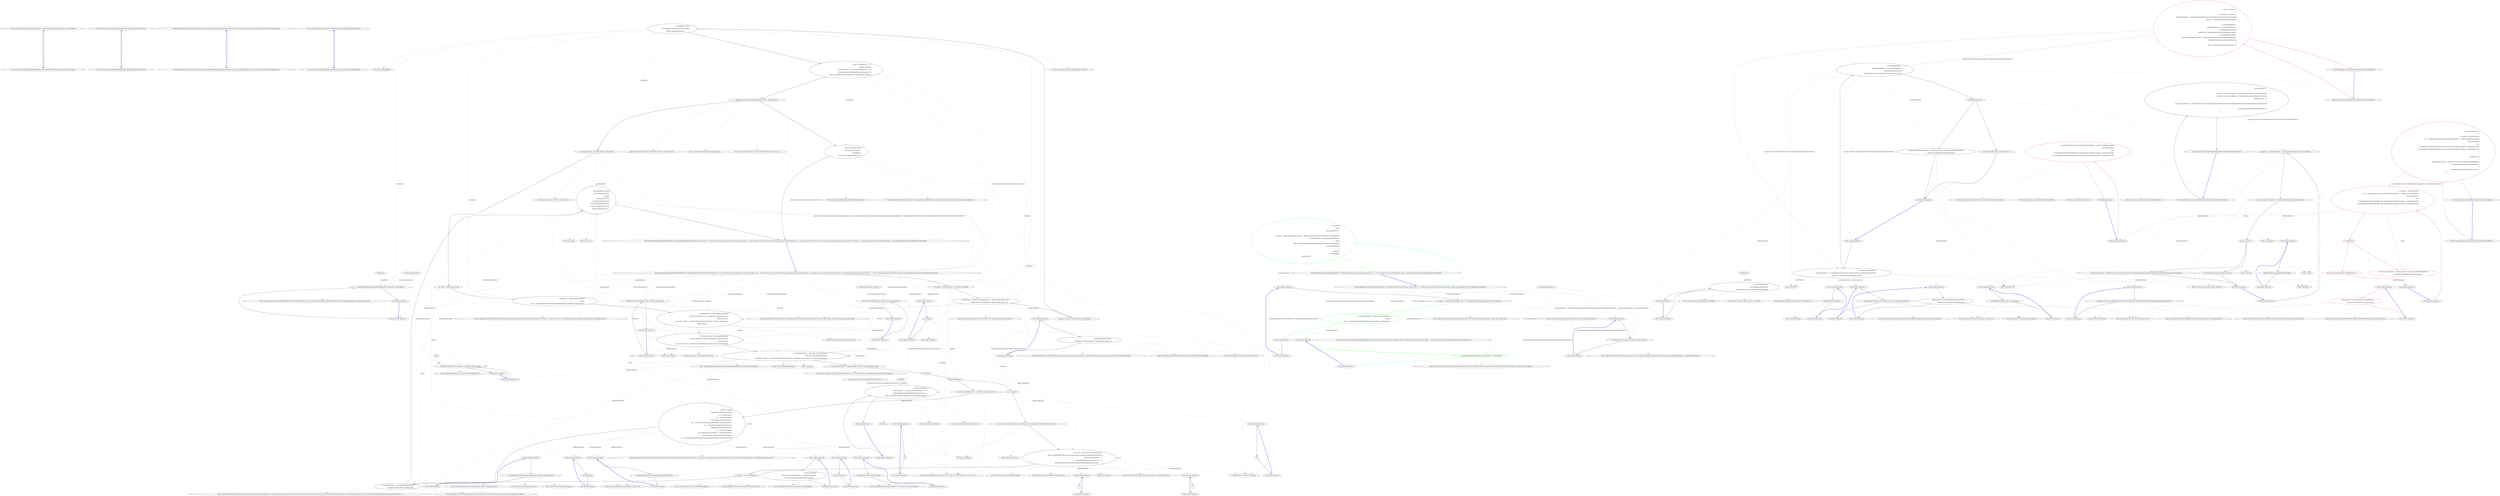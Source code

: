 digraph  {
m0_4 [cluster="CommandLine.CommandLineParserException.CommandLineParserException(string, System.Exception)", file="InstanceBuilderTests.cs", label="Entry CommandLine.CommandLineParserException.CommandLineParserException(string, System.Exception)", span="57-57"];
m0_5 [cluster="CommandLine.CommandLineParserException.CommandLineParserException(string, System.Exception)", file="InstanceBuilderTests.cs", label="Exit CommandLine.CommandLineParserException.CommandLineParserException(string, System.Exception)", span="57-57"];
m0_0 [cluster="CommandLine.CommandLineParserException.CommandLineParserException()", file="InstanceBuilderTests.cs", label="Entry CommandLine.CommandLineParserException.CommandLineParserException()", span="48-48"];
m0_1 [cluster="CommandLine.CommandLineParserException.CommandLineParserException()", file="InstanceBuilderTests.cs", label="Exit CommandLine.CommandLineParserException.CommandLineParserException()", span="48-48"];
m0_6 [cluster="CommandLine.CommandLineParserException.CommandLineParserException(System.Runtime.Serialization.SerializationInfo, System.Runtime.Serialization.StreamingContext)", file="InstanceBuilderTests.cs", label="Entry CommandLine.CommandLineParserException.CommandLineParserException(System.Runtime.Serialization.SerializationInfo, System.Runtime.Serialization.StreamingContext)", span="62-62"];
m0_7 [cluster="CommandLine.CommandLineParserException.CommandLineParserException(System.Runtime.Serialization.SerializationInfo, System.Runtime.Serialization.StreamingContext)", file="InstanceBuilderTests.cs", label="Exit CommandLine.CommandLineParserException.CommandLineParserException(System.Runtime.Serialization.SerializationInfo, System.Runtime.Serialization.StreamingContext)", span="62-62"];
m0_2 [cluster="CommandLine.CommandLineParserException.CommandLineParserException(string)", file="InstanceBuilderTests.cs", label="Entry CommandLine.CommandLineParserException.CommandLineParserException(string)", span="52-52"];
m0_3 [cluster="CommandLine.CommandLineParserException.CommandLineParserException(string)", file="InstanceBuilderTests.cs", label="Exit CommandLine.CommandLineParserException.CommandLineParserException(string)", span="52-52"];
m1_46 [cluster="Unk.ThrowingValidate", file="ParserResultExtensions.cs", label="Entry Unk.ThrowingValidate", span=""];
m1_65 [cluster="T.SetProperties<T>(System.Collections.Generic.IEnumerable<CommandLine.Core.SpecificationProperty>, System.Func<CommandLine.Core.SpecificationProperty, bool>, System.Func<CommandLine.Core.SpecificationProperty, object>)", file="ParserResultExtensions.cs", label="Entry T.SetProperties<T>(System.Collections.Generic.IEnumerable<CommandLine.Core.SpecificationProperty>, System.Func<CommandLine.Core.SpecificationProperty, bool>, System.Func<CommandLine.Core.SpecificationProperty, object>)", span="58-58"];
m1_10 [cluster="CommandLine.Core.Tokenizer.ExplodeOptionList(CommandLine.Core.StatePair<System.Collections.Generic.IEnumerable<CommandLine.Core.Token>>, System.Func<string, CommandLine.Infrastructure.Maybe<char>>)", file="ParserResultExtensions.cs", label="Entry CommandLine.Core.Tokenizer.ExplodeOptionList(CommandLine.Core.StatePair<System.Collections.Generic.IEnumerable<CommandLine.Core.Token>>, System.Func<string, CommandLine.Infrastructure.Maybe<char>>)", span="44-44"];
m1_108 [cluster="string.MatchName(string, string, System.StringComparer)", file="ParserResultExtensions.cs", label="Entry string.MatchName(string, string, System.StringComparer)", span="8-8"];
m1_55 [cluster="CommandLine.Core.TokenPartitioner.Partition(System.Collections.Generic.IEnumerable<CommandLine.Core.Token>, System.Func<string, CommandLine.Infrastructure.Maybe<CommandLine.Core.TypeDescriptor>>)", file="ParserResultExtensions.cs", label="Entry CommandLine.Core.TokenPartitioner.Partition(System.Collections.Generic.IEnumerable<CommandLine.Core.Token>, System.Func<string, CommandLine.Infrastructure.Maybe<CommandLine.Core.TypeDescriptor>>)", span="12-12"];
m1_44 [cluster="CommandLine.Infrastructure.Maybe<T1>.Return<T1, T2>(System.Func<T1, T2>, T2)", file="ParserResultExtensions.cs", label="Entry CommandLine.Infrastructure.Maybe<T1>.Return<T1, T2>(System.Func<T1, T2>, T2)", span="100-100"];
m1_101 [cluster="CommandLine.Core.TypeConverter.ChangeType(System.Collections.Generic.IEnumerable<string>, System.Type, bool, System.Globalization.CultureInfo)", file="ParserResultExtensions.cs", label="Entry CommandLine.Core.TypeConverter.ChangeType(System.Collections.Generic.IEnumerable<string>, System.Type, bool, System.Globalization.CultureInfo)", span="12-12"];
m1_71 [cluster="System.Collections.Generic.IEnumerable<TSource>.ToArray<TSource>()", file="ParserResultExtensions.cs", label="Entry System.Collections.Generic.IEnumerable<TSource>.ToArray<TSource>()", span="0-0"];
m1_115 [cluster="CommandLine.Infrastructure.Maybe<T>.IsJust<T>()", file="ParserResultExtensions.cs", label="Entry CommandLine.Infrastructure.Maybe<T>.IsJust<T>()", span="149-149"];
m1_130 [cluster="CommandLine.Infrastructure.Maybe<T>.MatchNothing()", file="ParserResultExtensions.cs", label="Entry CommandLine.Infrastructure.Maybe<T>.MatchNothing()", span="26-26"];
m1_90 [cluster="Unk.>", file="ParserResultExtensions.cs", label="Entry Unk.>", span=""];
m1_18 [cluster="CommandLine.Core.NameLookup.HavingSeparator(string, System.Collections.Generic.IEnumerable<CommandLine.Core.OptionSpecification>, System.StringComparer)", file="ParserResultExtensions.cs", label="Entry CommandLine.Core.NameLookup.HavingSeparator(string, System.Collections.Generic.IEnumerable<CommandLine.Core.OptionSpecification>, System.StringComparer)", span="16-16"];
m1_58 [cluster="CommandLine.Core.Specification.IsValue()", file="ParserResultExtensions.cs", label="Entry CommandLine.Core.Specification.IsValue()", span="15-15"];
m1_70 [cluster="System.Type.CreateDefaultForImmutable()", file="ParserResultExtensions.cs", label="Entry System.Type.CreateDefaultForImmutable()", span="122-122"];
m1_74 [cluster="System.Collections.Generic.IEnumerable<CommandLine.Core.SpecificationProperty>.Validate(System.Collections.Generic.IEnumerable<System.Func<System.Collections.Generic.IEnumerable<CommandLine.Core.SpecificationProperty>, System.Collections.Generic.IEnumerable<CommandLine.Error>>>)", file="ParserResultExtensions.cs", label="Entry System.Collections.Generic.IEnumerable<CommandLine.Core.SpecificationProperty>.Validate(System.Collections.Generic.IEnumerable<System.Func<System.Collections.Generic.IEnumerable<CommandLine.Core.SpecificationProperty>, System.Collections.Generic.IEnumerable<CommandLine.Error>>>)", span="40-40"];
m1_68 [cluster="System.Reflection.MethodBase.GetParameters()", file="ParserResultExtensions.cs", label="Entry System.Reflection.MethodBase.GetParameters()", span="0-0"];
m1_76 [cluster="Unk.Create", file="ParserResultExtensions.cs", label="Entry Unk.Create", span=""];
m1_123 [cluster="CommandLine.Infrastructure.Maybe<T>.IsNothing<T>()", file="ParserResultExtensions.cs", label="Entry CommandLine.Infrastructure.Maybe<T>.IsNothing<T>()", span="144-144"];
m1_119 [cluster="CommandLine.Infrastructure.Maybe<T>.FromJust<T>(System.Exception)", file="ParserResultExtensions.cs", label="Entry CommandLine.Infrastructure.Maybe<T>.FromJust<T>(System.Exception)", span="134-134"];
m1_86 [cluster="CommandLine.Core.SpecificationProperty.Create(CommandLine.Core.Specification, System.Reflection.PropertyInfo, CommandLine.Infrastructure.Maybe<object>)", file="ParserResultExtensions.cs", label="Entry CommandLine.Core.SpecificationProperty.Create(CommandLine.Core.Specification, System.Reflection.PropertyInfo, CommandLine.Infrastructure.Maybe<object>)", span="21-21"];
m1_14 [cluster="CommandLine.Core.NameLookup.Contains(string, System.Collections.Generic.IEnumerable<CommandLine.Core.OptionSpecification>, System.StringComparer)", file="ParserResultExtensions.cs", label="Entry CommandLine.Core.NameLookup.Contains(string, System.Collections.Generic.IEnumerable<CommandLine.Core.OptionSpecification>, System.StringComparer)", span="11-11"];
m1_67 [cluster="Unk.GetConstructor", file="ParserResultExtensions.cs", label="Entry Unk.GetConstructor", span=""];
m1_50 [cluster="System.StringComparer.Equals(string, string)", file="ParserResultExtensions.cs", label="Entry System.StringComparer.Equals(string, string)", span="0-0"];
m1_60 [cluster="Unk.Single", file="ParserResultExtensions.cs", label="Entry Unk.Single", span=""];
m1_53 [cluster="CommandLine.ParserResult.Create<T>(CommandLine.ParserResultType, T, System.Collections.Generic.IEnumerable<CommandLine.Error>)", file="ParserResultExtensions.cs", label="Entry CommandLine.ParserResult.Create<T>(CommandLine.ParserResultType, T, System.Collections.Generic.IEnumerable<CommandLine.Error>)", span="100-100"];
m1_48 [cluster="System.Collections.Generic.IEnumerable<TSource>.Any<TSource>()", file="ParserResultExtensions.cs", label="Entry System.Collections.Generic.IEnumerable<TSource>.Any<TSource>()", span="0-0"];
m1_51 [cluster="System.Func<TResult>.Invoke()", file="ParserResultExtensions.cs", label="Entry System.Func<TResult>.Invoke()", span="0-0"];
m1_45 [cluster="System.Type.GetSpecifications<T>(System.Func<System.Reflection.PropertyInfo, T>)", file="ParserResultExtensions.cs", label="Entry System.Type.GetSpecifications<T>(System.Func<System.Reflection.PropertyInfo, T>)", span="14-14"];
m1_140 [cluster="lambda expression", file="ParserResultExtensions.cs", label="Entry lambda expression", span="115-115"];
m1_4 [cluster="lambda expression", file="ParserResultExtensions.cs", label="Entry lambda expression", span="21-28"];
m1_6 [cluster="lambda expression", color=green, community=0, file="ParserResultExtensions.cs", label="24: var explodedTokens = Tokenizer.ExplodeOptionList(\r\n                            tokens,\r\n                            name => NameLookup.HavingSeparator(name, optionSpecs, nameComparer))", span="24-26"];
m1_5 [cluster="lambda expression", file="ParserResultExtensions.cs", label="var tokens = Tokenizer.Tokenize(args, name => NameLookup.Contains(name, optionSpecs, nameComparer))", span="23-23"];
m1_7 [cluster="lambda expression", file="ParserResultExtensions.cs", label="return explodedTokens;", span="27-27"];
m1_15 [cluster="lambda expression", file="ParserResultExtensions.cs", label="Entry lambda expression", span="26-26"];
m1_16 [cluster="lambda expression", color=green, community=0, file="ParserResultExtensions.cs", label="11: NameLookup.HavingSeparator(name, optionSpecs, nameComparer)", span="26-26"];
m1_17 [cluster="lambda expression", file="ParserResultExtensions.cs", label="Exit lambda expression", span="26-26"];
m1_12 [cluster="lambda expression", file="ParserResultExtensions.cs", label="NameLookup.Contains(name, optionSpecs, nameComparer)", span="23-23"];
m1_88 [cluster="lambda expression", file="ParserResultExtensions.cs", label="typeof(T).IsMutable()\r\n                    ? factory.Return(f => f(), Activator.CreateInstance<T>())\r\n                    : ReflectionHelper.CreateDefaultImmutableInstance<T>(\r\n                        (from p in specProps select p.Specification.ConversionType).ToArray())", span="53-56"];
m1_95 [cluster="lambda expression", file="ParserResultExtensions.cs", label="TypeLookup.FindTypeDescriptorAndSibling(name, optionSpecs, nameComparer)", span="72-72"];
m1_99 [cluster="lambda expression", file="ParserResultExtensions.cs", label="TypeConverter.ChangeType(vals, type, isScalar, parsingCulture)", span="77-77"];
m1_103 [cluster="lambda expression", file="ParserResultExtensions.cs", label="TypeConverter.ChangeType(vals, type, isScalar, parsingCulture)", span="83-83"];
m1_106 [cluster="lambda expression", file="ParserResultExtensions.cs", label="token.Text.MatchName(o.ShortName, o.LongName, nameComparer)", span="87-87"];
m1_8 [cluster="lambda expression", file="ParserResultExtensions.cs", label="Exit lambda expression", span="21-28"];
m1_11 [cluster="lambda expression", file="ParserResultExtensions.cs", label="Entry lambda expression", span="23-23"];
m1_13 [cluster="lambda expression", file="ParserResultExtensions.cs", label="Exit lambda expression", span="23-23"];
m1_77 [cluster="lambda expression", file="ParserResultExtensions.cs", label="Entry lambda expression", span="41-41"];
m1_87 [cluster="lambda expression", file="ParserResultExtensions.cs", label="Entry lambda expression", span="52-56"];
m1_89 [cluster="lambda expression", file="ParserResultExtensions.cs", label="Exit lambda expression", span="52-56"];
m1_91 [cluster="lambda expression", file="ParserResultExtensions.cs", label="Entry lambda expression", span="54-54"];
m1_94 [cluster="lambda expression", file="ParserResultExtensions.cs", label="Entry lambda expression", span="72-72"];
m1_96 [cluster="lambda expression", file="ParserResultExtensions.cs", label="Exit lambda expression", span="72-72"];
m1_98 [cluster="lambda expression", file="ParserResultExtensions.cs", label="Entry lambda expression", span="77-77"];
m1_100 [cluster="lambda expression", file="ParserResultExtensions.cs", label="Exit lambda expression", span="77-77"];
m1_102 [cluster="lambda expression", file="ParserResultExtensions.cs", label="Entry lambda expression", span="83-83"];
m1_104 [cluster="lambda expression", file="ParserResultExtensions.cs", label="Exit lambda expression", span="83-83"];
m1_105 [cluster="lambda expression", file="ParserResultExtensions.cs", label="Entry lambda expression", span="87-87"];
m1_107 [cluster="lambda expression", file="ParserResultExtensions.cs", label="Exit lambda expression", span="87-87"];
m1_109 [cluster="lambda expression", file="ParserResultExtensions.cs", label="Entry lambda expression", span="94-94"];
m1_81 [cluster="lambda expression", file="ParserResultExtensions.cs", label="Entry lambda expression", span="43-44"];
m1_79 [cluster="lambda expression", file="ParserResultExtensions.cs", label="Exit lambda expression", span="41-41"];
m1_78 [cluster="lambda expression", file="ParserResultExtensions.cs", label="f().GetType()", span="41-41"];
m1_93 [cluster="lambda expression", file="ParserResultExtensions.cs", label="Exit lambda expression", span="54-54"];
m1_92 [cluster="lambda expression", file="ParserResultExtensions.cs", label="f()", span="54-54"];
m1_112 [cluster="lambda expression", file="ParserResultExtensions.cs", label="Entry lambda expression", span="97-97"];
m1_116 [cluster="lambda expression", file="ParserResultExtensions.cs", label="Entry lambda expression", span="98-98"];
m1_120 [cluster="lambda expression", file="ParserResultExtensions.cs", label="Entry lambda expression", span="100-100"];
m1_124 [cluster="lambda expression", file="ParserResultExtensions.cs", label="Entry lambda expression", span="101-101"];
m1_127 [cluster="lambda expression", file="ParserResultExtensions.cs", label="Entry lambda expression", span="103-105"];
m1_131 [cluster="lambda expression", file="ParserResultExtensions.cs", label="Entry lambda expression", span="106-106"];
m1_111 [cluster="lambda expression", file="ParserResultExtensions.cs", label="Exit lambda expression", span="94-94"];
m1_110 [cluster="lambda expression", file="ParserResultExtensions.cs", label="f()", span="94-94"];
m1_83 [cluster="lambda expression", file="ParserResultExtensions.cs", label="Exit lambda expression", span="43-44"];
m1_82 [cluster="lambda expression", file="ParserResultExtensions.cs", label="SpecificationProperty.Create(\r\n                    Specification.FromProperty(pi), pi, Maybe.Nothing<object>())", span="43-44"];
m1_137 [cluster="lambda expression", file="ParserResultExtensions.cs", label="Entry lambda expression", span="114-114"];
m1_114 [cluster="lambda expression", file="ParserResultExtensions.cs", label="Exit lambda expression", span="97-97"];
m1_113 [cluster="lambda expression", file="ParserResultExtensions.cs", label="sp.Value.IsJust()", span="97-97"];
m1_118 [cluster="lambda expression", file="ParserResultExtensions.cs", label="Exit lambda expression", span="98-98"];
m1_117 [cluster="lambda expression", file="ParserResultExtensions.cs", label="sp.Value.FromJust()", span="98-98"];
m1_122 [cluster="lambda expression", file="ParserResultExtensions.cs", label="Exit lambda expression", span="100-100"];
m1_121 [cluster="lambda expression", file="ParserResultExtensions.cs", label="sp.Value.IsNothing() && sp.Specification.DefaultValue.IsJust()", span="100-100"];
m1_126 [cluster="lambda expression", file="ParserResultExtensions.cs", label="Exit lambda expression", span="101-101"];
m1_125 [cluster="lambda expression", file="ParserResultExtensions.cs", label="sp.Specification.DefaultValue.FromJust()", span="101-101"];
m1_129 [cluster="lambda expression", file="ParserResultExtensions.cs", label="Exit lambda expression", span="103-105"];
m1_128 [cluster="lambda expression", file="ParserResultExtensions.cs", label="sp.Value.IsNothing()\r\n                            && sp.Specification.TargetType == TargetType.Sequence\r\n                            && sp.Specification.DefaultValue.MatchNothing()", span="103-105"];
m1_133 [cluster="lambda expression", file="ParserResultExtensions.cs", label="Exit lambda expression", span="106-106"];
m1_132 [cluster="lambda expression", file="ParserResultExtensions.cs", label="sp.Property.PropertyType.GetGenericArguments().Single().CreateEmptyArray()", span="106-106"];
m1_139 [cluster="lambda expression", file="ParserResultExtensions.cs", label="Exit lambda expression", span="114-114"];
m1_138 [cluster="lambda expression", file="ParserResultExtensions.cs", label=v, span="114-114"];
m1_141 [cluster="lambda expression", file="ParserResultExtensions.cs", label=d, span="115-115"];
m1_142 [cluster="lambda expression", file="ParserResultExtensions.cs", label="Exit lambda expression", span="115-115"];
m1_49 [cluster="System.Collections.Generic.IEnumerable<TSource>.First<TSource>()", file="ParserResultExtensions.cs", label="Entry System.Collections.Generic.IEnumerable<TSource>.First<TSource>()", span="0-0"];
m1_73 [cluster="CommandLine.Core.SpecificationPropertyRules.Lookup(System.Collections.Generic.IEnumerable<CommandLine.Core.Token>)", file="ParserResultExtensions.cs", label="Entry CommandLine.Core.SpecificationPropertyRules.Lookup(System.Collections.Generic.IEnumerable<CommandLine.Core.Token>)", span="12-12"];
m1_80 [cluster="object.GetType()", file="ParserResultExtensions.cs", label="Entry object.GetType()", span="0-0"];
m1_59 [cluster="CommandLine.MissingValueOptionError.MissingValueOptionError(CommandLine.NameInfo)", file="ParserResultExtensions.cs", label="Entry CommandLine.MissingValueOptionError.MissingValueOptionError(CommandLine.NameInfo)", span="265-265"];
m1_75 [cluster="Unk.Concat", file="ParserResultExtensions.cs", label="Entry Unk.Concat", span=""];
m1_135 [cluster="System.Collections.Generic.IEnumerable<TSource>.Single<TSource>()", file="ParserResultExtensions.cs", label="Entry System.Collections.Generic.IEnumerable<TSource>.Single<TSource>()", span="0-0"];
m1_136 [cluster="System.Type.CreateEmptyArray()", file="ParserResultExtensions.cs", label="Entry System.Type.CreateEmptyArray()", span="101-101"];
m1_69 [cluster="string.ToLower()", file="ParserResultExtensions.cs", label="Entry string.ToLower()", span="0-0"];
m1_134 [cluster="System.Type.GetGenericArguments()", file="ParserResultExtensions.cs", label="Entry System.Type.GetGenericArguments()", span="0-0"];
m1_9 [cluster="CommandLine.Core.Tokenizer.Tokenize(System.Collections.Generic.IEnumerable<string>, System.Func<string, bool>)", file="ParserResultExtensions.cs", label="Entry CommandLine.Core.Tokenizer.Tokenize(System.Collections.Generic.IEnumerable<string>, System.Func<string, bool>)", span="11-11"];
m1_84 [cluster="CommandLine.Core.Specification.FromProperty(System.Reflection.PropertyInfo)", file="ParserResultExtensions.cs", label="Entry CommandLine.Core.Specification.FromProperty(System.Reflection.PropertyInfo)", span="82-82"];
m1_97 [cluster="CommandLine.Core.TypeLookup.FindTypeDescriptorAndSibling(string, System.Collections.Generic.IEnumerable<CommandLine.Core.OptionSpecification>, System.StringComparer)", file="ParserResultExtensions.cs", label="Entry CommandLine.Core.TypeLookup.FindTypeDescriptorAndSibling(string, System.Collections.Generic.IEnumerable<CommandLine.Core.OptionSpecification>, System.StringComparer)", span="23-23"];
m1_64 [cluster="System.Activator.CreateInstance<T>()", file="ParserResultExtensions.cs", label="Entry System.Activator.CreateInstance<T>()", span="0-0"];
m1_56 [cluster="CommandLine.Core.Specification.IsOption()", file="ParserResultExtensions.cs", label="Entry CommandLine.Core.Specification.IsOption()", span="10-10"];
m1_63 [cluster="System.Type.IsMutable()", file="ParserResultExtensions.cs", label="Entry System.Type.IsMutable()", span="115-115"];
m1_85 [cluster="CommandLine.Infrastructure.Maybe.Nothing<T>()", file="ParserResultExtensions.cs", label="Entry CommandLine.Infrastructure.Maybe.Nothing<T>()", span="63-63"];
m1_47 [cluster="System.Collections.IEnumerable.OfType<TResult>()", file="ParserResultExtensions.cs", label="Entry System.Collections.IEnumerable.OfType<TResult>()", span="0-0"];
m1_0 [cluster="CommandLine.Core.InstanceBuilder.Build<T>(CommandLine.Infrastructure.Maybe<System.Func<T>>, System.Collections.Generic.IEnumerable<string>, System.StringComparer, System.Globalization.CultureInfo)", file="ParserResultExtensions.cs", label="Entry CommandLine.Core.InstanceBuilder.Build<T>(CommandLine.Infrastructure.Maybe<System.Func<T>>, System.Collections.Generic.IEnumerable<string>, System.StringComparer, System.Globalization.CultureInfo)", span="13-13"];
m1_1 [cluster="CommandLine.Core.InstanceBuilder.Build<T>(CommandLine.Infrastructure.Maybe<System.Func<T>>, System.Collections.Generic.IEnumerable<string>, System.StringComparer, System.Globalization.CultureInfo)", color=green, community=0, file="ParserResultExtensions.cs", label="21: return Build(\r\n                factory,\r\n                (args, optionSpecs) =>\r\n                    {\r\n                        var tokens = Tokenizer.Tokenize(args, name => NameLookup.Contains(name, optionSpecs, nameComparer));\r\n                        var explodedTokens = Tokenizer.ExplodeOptionList(\r\n                            tokens,\r\n                            name => NameLookup.HavingSeparator(name, optionSpecs, nameComparer));\r\n                        return explodedTokens;\r\n                    },\r\n                arguments,\r\n                nameComparer,\r\n                parsingCulture);", span="19-31"];
m1_2 [cluster="CommandLine.Core.InstanceBuilder.Build<T>(CommandLine.Infrastructure.Maybe<System.Func<T>>, System.Collections.Generic.IEnumerable<string>, System.StringComparer, System.Globalization.CultureInfo)", file="ParserResultExtensions.cs", label="Exit CommandLine.Core.InstanceBuilder.Build<T>(CommandLine.Infrastructure.Maybe<System.Func<T>>, System.Collections.Generic.IEnumerable<string>, System.StringComparer, System.Globalization.CultureInfo)", span="13-13"];
m1_3 [cluster="CommandLine.Core.InstanceBuilder.Build<T>(CommandLine.Infrastructure.Maybe<System.Func<T>>, System.Func<System.Collections.Generic.IEnumerable<string>, System.Collections.Generic.IEnumerable<CommandLine.Core.OptionSpecification>, CommandLine.Core.StatePair<System.Collections.Generic.IEnumerable<CommandLine.Core.Token>>>, System.Collections.Generic.IEnumerable<string>, System.StringComparer, System.Globalization.CultureInfo)", file="ParserResultExtensions.cs", label="Entry CommandLine.Core.InstanceBuilder.Build<T>(CommandLine.Infrastructure.Maybe<System.Func<T>>, System.Func<System.Collections.Generic.IEnumerable<string>, System.Collections.Generic.IEnumerable<CommandLine.Core.OptionSpecification>, CommandLine.Core.StatePair<System.Collections.Generic.IEnumerable<CommandLine.Core.Token>>>, System.Collections.Generic.IEnumerable<string>, System.StringComparer, System.Globalization.CultureInfo)", span="34-34"];
m1_19 [cluster="CommandLine.Core.InstanceBuilder.Build<T>(CommandLine.Infrastructure.Maybe<System.Func<T>>, System.Func<System.Collections.Generic.IEnumerable<string>, System.Collections.Generic.IEnumerable<CommandLine.Core.OptionSpecification>, CommandLine.Core.StatePair<System.Collections.Generic.IEnumerable<CommandLine.Core.Token>>>, System.Collections.Generic.IEnumerable<string>, System.StringComparer, System.Globalization.CultureInfo)", file="ParserResultExtensions.cs", label="var typeInfo = factory.Return(f => f().GetType(), typeof(T))", span="41-41"];
m1_23 [cluster="CommandLine.Core.InstanceBuilder.Build<T>(CommandLine.Infrastructure.Maybe<System.Func<T>>, System.Func<System.Collections.Generic.IEnumerable<string>, System.Collections.Generic.IEnumerable<CommandLine.Core.OptionSpecification>, CommandLine.Core.StatePair<System.Collections.Generic.IEnumerable<CommandLine.Core.Token>>>, System.Collections.Generic.IEnumerable<string>, System.StringComparer, System.Globalization.CultureInfo)", file="ParserResultExtensions.cs", label="Func<T> makeDefault = () =>\r\n                typeof(T).IsMutable()\r\n                    ? factory.Return(f => f(), Activator.CreateInstance<T>())\r\n                    : ReflectionHelper.CreateDefaultImmutableInstance<T>(\r\n                        (from p in specProps select p.Specification.ConversionType).ToArray())", span="52-56"];
m1_24 [cluster="CommandLine.Core.InstanceBuilder.Build<T>(CommandLine.Infrastructure.Maybe<System.Func<T>>, System.Func<System.Collections.Generic.IEnumerable<string>, System.Collections.Generic.IEnumerable<CommandLine.Core.OptionSpecification>, CommandLine.Core.StatePair<System.Collections.Generic.IEnumerable<CommandLine.Core.Token>>>, System.Collections.Generic.IEnumerable<string>, System.StringComparer, System.Globalization.CultureInfo)", file="ParserResultExtensions.cs", label="arguments.Any() && nameComparer.Equals(''--help'', arguments.First())", span="58-58"];
m1_26 [cluster="CommandLine.Core.InstanceBuilder.Build<T>(CommandLine.Infrastructure.Maybe<System.Func<T>>, System.Func<System.Collections.Generic.IEnumerable<string>, System.Collections.Generic.IEnumerable<CommandLine.Core.OptionSpecification>, CommandLine.Core.StatePair<System.Collections.Generic.IEnumerable<CommandLine.Core.Token>>>, System.Collections.Generic.IEnumerable<string>, System.StringComparer, System.Globalization.CultureInfo)", file="ParserResultExtensions.cs", label="var tokenizerResult = tokenizer(arguments, optionSpecs)", span="66-66"];
m1_28 [cluster="CommandLine.Core.InstanceBuilder.Build<T>(CommandLine.Infrastructure.Maybe<System.Func<T>>, System.Func<System.Collections.Generic.IEnumerable<string>, System.Collections.Generic.IEnumerable<CommandLine.Core.OptionSpecification>, CommandLine.Core.StatePair<System.Collections.Generic.IEnumerable<CommandLine.Core.Token>>>, System.Collections.Generic.IEnumerable<string>, System.StringComparer, System.Globalization.CultureInfo)", file="ParserResultExtensions.cs", label="var partitions = TokenPartitioner.Partition(\r\n                tokens,\r\n                name => TypeLookup.FindTypeDescriptorAndSibling(name, optionSpecs, nameComparer))", span="70-72"];
m1_29 [cluster="CommandLine.Core.InstanceBuilder.Build<T>(CommandLine.Infrastructure.Maybe<System.Func<T>>, System.Func<System.Collections.Generic.IEnumerable<string>, System.Collections.Generic.IEnumerable<CommandLine.Core.OptionSpecification>, CommandLine.Core.StatePair<System.Collections.Generic.IEnumerable<CommandLine.Core.Token>>>, System.Collections.Generic.IEnumerable<string>, System.StringComparer, System.Globalization.CultureInfo)", file="ParserResultExtensions.cs", label="var optionSpecProps = OptionMapper.MapValues(\r\n                (from pt in specProps where pt.Specification.IsOption() select pt),\r\n                partitions.Options,\r\n                (vals, type, isScalar) => TypeConverter.ChangeType(vals, type, isScalar, parsingCulture),\r\n                nameComparer)", span="74-78"];
m1_30 [cluster="CommandLine.Core.InstanceBuilder.Build<T>(CommandLine.Infrastructure.Maybe<System.Func<T>>, System.Func<System.Collections.Generic.IEnumerable<string>, System.Collections.Generic.IEnumerable<CommandLine.Core.OptionSpecification>, CommandLine.Core.StatePair<System.Collections.Generic.IEnumerable<CommandLine.Core.Token>>>, System.Collections.Generic.IEnumerable<string>, System.StringComparer, System.Globalization.CultureInfo)", file="ParserResultExtensions.cs", label="var valueSpecProps = ValueMapper.MapValues(\r\n                (from pt in specProps where pt.Specification.IsValue() select pt),\r\n                    partitions.Values,\r\n                (vals, type, isScalar) => TypeConverter.ChangeType(vals, type, isScalar, parsingCulture))", span="80-83"];
m1_31 [cluster="CommandLine.Core.InstanceBuilder.Build<T>(CommandLine.Infrastructure.Maybe<System.Func<T>>, System.Func<System.Collections.Generic.IEnumerable<string>, System.Collections.Generic.IEnumerable<CommandLine.Core.OptionSpecification>, CommandLine.Core.StatePair<System.Collections.Generic.IEnumerable<CommandLine.Core.Token>>>, System.Collections.Generic.IEnumerable<string>, System.StringComparer, System.Globalization.CultureInfo)", file="ParserResultExtensions.cs", label="var missingValueErrors = from token in partitions.Errors\r\n                                     select new MissingValueOptionError(\r\n                                         optionSpecs.Single(o => token.Text.MatchName(o.ShortName, o.LongName, nameComparer)).FromOptionSpecification())", span="85-87"];
m1_35 [cluster="CommandLine.Core.InstanceBuilder.Build<T>(CommandLine.Infrastructure.Maybe<System.Func<T>>, System.Func<System.Collections.Generic.IEnumerable<string>, System.Collections.Generic.IEnumerable<CommandLine.Core.OptionSpecification>, CommandLine.Core.StatePair<System.Collections.Generic.IEnumerable<CommandLine.Core.Token>>>, System.Collections.Generic.IEnumerable<string>, System.StringComparer, System.Globalization.CultureInfo)", file="ParserResultExtensions.cs", label="instance = factory.Return(f => f(), Activator.CreateInstance<T>())", span="94-94"];
m1_25 [cluster="CommandLine.Core.InstanceBuilder.Build<T>(CommandLine.Infrastructure.Maybe<System.Func<T>>, System.Func<System.Collections.Generic.IEnumerable<string>, System.Collections.Generic.IEnumerable<CommandLine.Core.OptionSpecification>, CommandLine.Core.StatePair<System.Collections.Generic.IEnumerable<CommandLine.Core.Token>>>, System.Collections.Generic.IEnumerable<string>, System.StringComparer, System.Globalization.CultureInfo)", file="ParserResultExtensions.cs", label="return ParserResult.Create(\r\n                    ParserResultType.Options,\r\n                    makeDefault(),\r\n                    new[] { new HelpRequestedError() });", span="60-63"];
m1_42 [cluster="CommandLine.Core.InstanceBuilder.Build<T>(CommandLine.Infrastructure.Maybe<System.Func<T>>, System.Func<System.Collections.Generic.IEnumerable<string>, System.Collections.Generic.IEnumerable<CommandLine.Core.OptionSpecification>, CommandLine.Core.StatePair<System.Collections.Generic.IEnumerable<CommandLine.Core.Token>>>, System.Collections.Generic.IEnumerable<string>, System.StringComparer, System.Globalization.CultureInfo)", file="ParserResultExtensions.cs", label="return ParserResult.Create(\r\n                ParserResultType.Options,\r\n                instance,\r\n                tokenizerResult.Errors\r\n                    .Concat(missingValueErrors)\r\n                    .Concat(optionSpecProps.Errors)\r\n                    .Concat(valueSpecProps.Errors)\r\n                    .Concat(validationErrors));", span="123-130"];
m1_20 [cluster="CommandLine.Core.InstanceBuilder.Build<T>(CommandLine.Infrastructure.Maybe<System.Func<T>>, System.Func<System.Collections.Generic.IEnumerable<string>, System.Collections.Generic.IEnumerable<CommandLine.Core.OptionSpecification>, CommandLine.Core.StatePair<System.Collections.Generic.IEnumerable<CommandLine.Core.Token>>>, System.Collections.Generic.IEnumerable<string>, System.StringComparer, System.Globalization.CultureInfo)", file="ParserResultExtensions.cs", label="var specProps = typeInfo.GetSpecifications(pi => SpecificationProperty.Create(\r\n                    Specification.FromProperty(pi), pi, Maybe.Nothing<object>()))", span="43-44"];
m1_34 [cluster="CommandLine.Core.InstanceBuilder.Build<T>(CommandLine.Infrastructure.Maybe<System.Func<T>>, System.Func<System.Collections.Generic.IEnumerable<string>, System.Collections.Generic.IEnumerable<CommandLine.Core.OptionSpecification>, CommandLine.Core.StatePair<System.Collections.Generic.IEnumerable<CommandLine.Core.Token>>>, System.Collections.Generic.IEnumerable<string>, System.StringComparer, System.Globalization.CultureInfo)", file="ParserResultExtensions.cs", label="typeInfo.IsMutable()", span="92-92"];
m1_22 [cluster="CommandLine.Core.InstanceBuilder.Build<T>(CommandLine.Infrastructure.Maybe<System.Func<T>>, System.Func<System.Collections.Generic.IEnumerable<string>, System.Collections.Generic.IEnumerable<CommandLine.Core.OptionSpecification>, CommandLine.Core.StatePair<System.Collections.Generic.IEnumerable<CommandLine.Core.Token>>>, System.Collections.Generic.IEnumerable<string>, System.StringComparer, System.Globalization.CultureInfo)", file="ParserResultExtensions.cs", label="var optionSpecs = specs\r\n                .ThrowingValidate(SpecificationGuards.Lookup)\r\n                .OfType<OptionSpecification>()", span="48-50"];
m1_27 [cluster="CommandLine.Core.InstanceBuilder.Build<T>(CommandLine.Infrastructure.Maybe<System.Func<T>>, System.Func<System.Collections.Generic.IEnumerable<string>, System.Collections.Generic.IEnumerable<CommandLine.Core.OptionSpecification>, CommandLine.Core.StatePair<System.Collections.Generic.IEnumerable<CommandLine.Core.Token>>>, System.Collections.Generic.IEnumerable<string>, System.StringComparer, System.Globalization.CultureInfo)", file="ParserResultExtensions.cs", label="var tokens = tokenizerResult.Value", span="68-68"];
m1_32 [cluster="CommandLine.Core.InstanceBuilder.Build<T>(CommandLine.Infrastructure.Maybe<System.Func<T>>, System.Func<System.Collections.Generic.IEnumerable<string>, System.Collections.Generic.IEnumerable<CommandLine.Core.OptionSpecification>, CommandLine.Core.StatePair<System.Collections.Generic.IEnumerable<CommandLine.Core.Token>>>, System.Collections.Generic.IEnumerable<string>, System.StringComparer, System.Globalization.CultureInfo)", file="ParserResultExtensions.cs", label="var specPropsWithValue = optionSpecProps.Value.Concat(valueSpecProps.Value)", span="89-89"];
m1_36 [cluster="CommandLine.Core.InstanceBuilder.Build<T>(CommandLine.Infrastructure.Maybe<System.Func<T>>, System.Func<System.Collections.Generic.IEnumerable<string>, System.Collections.Generic.IEnumerable<CommandLine.Core.OptionSpecification>, CommandLine.Core.StatePair<System.Collections.Generic.IEnumerable<CommandLine.Core.Token>>>, System.Collections.Generic.IEnumerable<string>, System.StringComparer, System.Globalization.CultureInfo)", file="ParserResultExtensions.cs", label="instance = instance\r\n                    .SetProperties(specPropsWithValue,\r\n                        sp => sp.Value.IsJust(),\r\n                        sp => sp.Value.FromJust())\r\n                    .SetProperties(specPropsWithValue,\r\n                        sp => sp.Value.IsNothing() && sp.Specification.DefaultValue.IsJust(),\r\n                        sp => sp.Specification.DefaultValue.FromJust())\r\n                    .SetProperties(specPropsWithValue,\r\n                        sp => sp.Value.IsNothing()\r\n                            && sp.Specification.TargetType == TargetType.Sequence\r\n                            && sp.Specification.DefaultValue.MatchNothing(),\r\n                        sp => sp.Property.PropertyType.GetGenericArguments().Single().CreateEmptyArray())", span="95-106"];
m1_41 [cluster="CommandLine.Core.InstanceBuilder.Build<T>(CommandLine.Infrastructure.Maybe<System.Func<T>>, System.Func<System.Collections.Generic.IEnumerable<string>, System.Collections.Generic.IEnumerable<CommandLine.Core.OptionSpecification>, CommandLine.Core.StatePair<System.Collections.Generic.IEnumerable<CommandLine.Core.Token>>>, System.Collections.Generic.IEnumerable<string>, System.StringComparer, System.Globalization.CultureInfo)", file="ParserResultExtensions.cs", label="var validationErrors = specPropsWithValue.Validate(\r\n                SpecificationPropertyRules.Lookup(tokens))", span="120-121"];
m1_40 [cluster="CommandLine.Core.InstanceBuilder.Build<T>(CommandLine.Infrastructure.Maybe<System.Func<T>>, System.Func<System.Collections.Generic.IEnumerable<string>, System.Collections.Generic.IEnumerable<CommandLine.Core.OptionSpecification>, CommandLine.Core.StatePair<System.Collections.Generic.IEnumerable<CommandLine.Core.Token>>>, System.Collections.Generic.IEnumerable<string>, System.StringComparer, System.Globalization.CultureInfo)", file="ParserResultExtensions.cs", label="instance = (T)ctor.Invoke(values)", span="117-117"];
m1_21 [cluster="CommandLine.Core.InstanceBuilder.Build<T>(CommandLine.Infrastructure.Maybe<System.Func<T>>, System.Func<System.Collections.Generic.IEnumerable<string>, System.Collections.Generic.IEnumerable<CommandLine.Core.OptionSpecification>, CommandLine.Core.StatePair<System.Collections.Generic.IEnumerable<CommandLine.Core.Token>>>, System.Collections.Generic.IEnumerable<string>, System.StringComparer, System.Globalization.CultureInfo)", file="ParserResultExtensions.cs", label="var specs = from pt in specProps select pt.Specification", span="46-46"];
m1_38 [cluster="CommandLine.Core.InstanceBuilder.Build<T>(CommandLine.Infrastructure.Maybe<System.Func<T>>, System.Func<System.Collections.Generic.IEnumerable<string>, System.Collections.Generic.IEnumerable<CommandLine.Core.OptionSpecification>, CommandLine.Core.StatePair<System.Collections.Generic.IEnumerable<CommandLine.Core.Token>>>, System.Collections.Generic.IEnumerable<string>, System.StringComparer, System.Globalization.CultureInfo)", file="ParserResultExtensions.cs", label="var ctor = t.GetConstructor((from p in specProps select p.Specification.ConversionType).ToArray())", span="111-111"];
m1_39 [cluster="CommandLine.Core.InstanceBuilder.Build<T>(CommandLine.Infrastructure.Maybe<System.Func<T>>, System.Func<System.Collections.Generic.IEnumerable<string>, System.Collections.Generic.IEnumerable<CommandLine.Core.OptionSpecification>, CommandLine.Core.StatePair<System.Collections.Generic.IEnumerable<CommandLine.Core.Token>>>, System.Collections.Generic.IEnumerable<string>, System.StringComparer, System.Globalization.CultureInfo)", file="ParserResultExtensions.cs", label="var values = (from prms in ctor.GetParameters()\r\n                              join sp in specPropsWithValue on prms.Name.ToLower() equals sp.Property.Name.ToLower()\r\n                              select sp.Value.Return(v => v,\r\n                                    sp.Specification.DefaultValue.Return(d => d,\r\n                                        sp.Specification.ConversionType.CreateDefaultForImmutable()))).ToArray()", span="112-116"];
m1_33 [cluster="CommandLine.Core.InstanceBuilder.Build<T>(CommandLine.Infrastructure.Maybe<System.Func<T>>, System.Func<System.Collections.Generic.IEnumerable<string>, System.Collections.Generic.IEnumerable<CommandLine.Core.OptionSpecification>, CommandLine.Core.StatePair<System.Collections.Generic.IEnumerable<CommandLine.Core.Token>>>, System.Collections.Generic.IEnumerable<string>, System.StringComparer, System.Globalization.CultureInfo)", file="ParserResultExtensions.cs", label="T instance", span="91-91"];
m1_37 [cluster="CommandLine.Core.InstanceBuilder.Build<T>(CommandLine.Infrastructure.Maybe<System.Func<T>>, System.Func<System.Collections.Generic.IEnumerable<string>, System.Collections.Generic.IEnumerable<CommandLine.Core.OptionSpecification>, CommandLine.Core.StatePair<System.Collections.Generic.IEnumerable<CommandLine.Core.Token>>>, System.Collections.Generic.IEnumerable<string>, System.StringComparer, System.Globalization.CultureInfo)", file="ParserResultExtensions.cs", label="var t = typeof(T)", span="110-110"];
m1_43 [cluster="CommandLine.Core.InstanceBuilder.Build<T>(CommandLine.Infrastructure.Maybe<System.Func<T>>, System.Func<System.Collections.Generic.IEnumerable<string>, System.Collections.Generic.IEnumerable<CommandLine.Core.OptionSpecification>, CommandLine.Core.StatePair<System.Collections.Generic.IEnumerable<CommandLine.Core.Token>>>, System.Collections.Generic.IEnumerable<string>, System.StringComparer, System.Globalization.CultureInfo)", file="ParserResultExtensions.cs", label="Exit CommandLine.Core.InstanceBuilder.Build<T>(CommandLine.Infrastructure.Maybe<System.Func<T>>, System.Func<System.Collections.Generic.IEnumerable<string>, System.Collections.Generic.IEnumerable<CommandLine.Core.OptionSpecification>, CommandLine.Core.StatePair<System.Collections.Generic.IEnumerable<CommandLine.Core.Token>>>, System.Collections.Generic.IEnumerable<string>, System.StringComparer, System.Globalization.CultureInfo)", span="34-34"];
m1_72 [cluster="System.Reflection.ConstructorInfo.Invoke(object[])", file="ParserResultExtensions.cs", label="Entry System.Reflection.ConstructorInfo.Invoke(object[])", span="0-0"];
m1_66 [cluster="Unk.ToArray", file="ParserResultExtensions.cs", label="Entry Unk.ToArray", span=""];
m1_52 [cluster="CommandLine.HelpRequestedError.HelpRequestedError()", file="ParserResultExtensions.cs", label="Entry CommandLine.HelpRequestedError.HelpRequestedError()", span="353-353"];
m1_61 [cluster="Unk.FromOptionSpecification", file="ParserResultExtensions.cs", label="Entry Unk.FromOptionSpecification", span=""];
m1_54 [cluster="System.Func<T1, T2, TResult>.Invoke(T1, T2)", file="ParserResultExtensions.cs", label="Entry System.Func<T1, T2, TResult>.Invoke(T1, T2)", span="0-0"];
m1_62 [cluster="System.Collections.Generic.IEnumerable<TSource>.Concat<TSource>(System.Collections.Generic.IEnumerable<TSource>)", file="ParserResultExtensions.cs", label="Entry System.Collections.Generic.IEnumerable<TSource>.Concat<TSource>(System.Collections.Generic.IEnumerable<TSource>)", span="0-0"];
m1_57 [cluster="Unk.MapValues", file="ParserResultExtensions.cs", label="Entry Unk.MapValues", span=""];
m1_143 [file="ParserResultExtensions.cs", label="System.StringComparer", span=""];
m1_144 [file="ParserResultExtensions.cs", label="System.Collections.Generic.IEnumerable<CommandLine.Core.OptionSpecification>", span=""];
m1_145 [file="ParserResultExtensions.cs", label="CommandLine.Infrastructure.Maybe<System.Func<T>>", span=""];
m1_146 [file="ParserResultExtensions.cs", label=specProps, span=""];
m1_147 [file="ParserResultExtensions.cs", label="System.StringComparer", span=""];
m1_148 [file="ParserResultExtensions.cs", label=optionSpecs, span=""];
m1_149 [file="ParserResultExtensions.cs", label="System.Globalization.CultureInfo", span=""];
m1_150 [file="ParserResultExtensions.cs", label=token, span=""];
m3_52 [cluster="CommandLine.Core.Specification.GetSetName()", file="SpecificationPropertyRules.cs", label="Entry CommandLine.Core.Specification.GetSetName()", span="80-80"];
m3_0 [cluster="CommandLine.Core.SpecificationPropertyRules.EnforceMutuallyExclusiveSet()", file="SpecificationPropertyRules.cs", label="Entry CommandLine.Core.SpecificationPropertyRules.EnforceMutuallyExclusiveSet()", span="18-18"];
m3_1 [cluster="CommandLine.Core.SpecificationPropertyRules.EnforceMutuallyExclusiveSet()", file="SpecificationPropertyRules.cs", label="return specProps =>\r\n                {\r\n                    var options = specProps.Where(sp => sp.Specification.IsOption() && sp.Value.IsJust());\r\n                    var groups = options.GroupBy(g => ((OptionSpecification)g.Specification).SetName);\r\n                    if (groups.Count() > 1)\r\n                    {\r\n                        return options.Select(s => Maybe.Just<Error>(new MutuallyExclusiveSetError(NameInfo.FromOptionSpecification((OptionSpecification)s.Specification))));\r\n                    }\r\n                    return Enumerable.Empty<Nothing<Error>>();\r\n                };", span="20-29"];
m3_2 [cluster="CommandLine.Core.SpecificationPropertyRules.EnforceMutuallyExclusiveSet()", file="SpecificationPropertyRules.cs", label="Exit CommandLine.Core.SpecificationPropertyRules.EnforceMutuallyExclusiveSet()", span="18-18"];
m3_19 [cluster="CommandLine.Infrastructure.Maybe<T>.IsJust<T>()", file="SpecificationPropertyRules.cs", label="Entry CommandLine.Infrastructure.Maybe<T>.IsJust<T>()", span="149-149"];
m3_59 [cluster="CommandLine.Core.SpecificationPropertyRules.EnforceRange()", file="SpecificationPropertyRules.cs", label="Entry CommandLine.Core.SpecificationPropertyRules.EnforceRange()", span="52-52"];
m3_60 [cluster="CommandLine.Core.SpecificationPropertyRules.EnforceRange()", color=red, community=0, file="SpecificationPropertyRules.cs", label="13: return specProps =>\r\n                {\r\n                    var options = specProps.Where(\r\n                        sp => sp.Specification.ConversionType.ToDescriptorKind() == TypeDescriptorKind.Sequence\r\n                        && sp.Value.IsJust()\r\n                        && (\r\n                            (!sp.Specification.IsMinNotSpecified() && ((Array)sp.Value.FromJust()).Length < sp.Specification.Min)\r\n                            || (!sp.Specification.IsMaxNotSpecified() && ((Array)sp.Value.FromJust()).Length > sp.Specification.Max)\r\n                        )\r\n                    );\r\n                    if (options.Any())\r\n                    {\r\n                        return options.Select(s => Maybe.Just<Error>(new SequenceOutOfRangeError(\r\n                            NameInfo.FromSpecification(s.Specification))));\r\n                    }\r\n                    return Enumerable.Empty<Nothing<Error>>();\r\n                };", span="54-70"];
m3_61 [cluster="CommandLine.Core.SpecificationPropertyRules.EnforceRange()", file="SpecificationPropertyRules.cs", label="Exit CommandLine.Core.SpecificationPropertyRules.EnforceRange()", span="52-52"];
m3_57 [cluster="CommandLine.MissingRequiredOptionError.MissingRequiredOptionError(CommandLine.NameInfo)", file="SpecificationPropertyRules.cs", label="Entry CommandLine.MissingRequiredOptionError.MissingRequiredOptionError(CommandLine.NameInfo)", span="283-283"];
m3_40 [cluster="Unk.Any", file="SpecificationPropertyRules.cs", label="Entry Unk.Any", span=""];
m3_10 [cluster="Unk.Where", file="SpecificationPropertyRules.cs", label="Entry Unk.Where", span=""];
m3_14 [cluster="System.Linq.Enumerable.Empty<TResult>()", file="SpecificationPropertyRules.cs", label="Entry System.Linq.Enumerable.Empty<TResult>()", span="0-0"];
m3_58 [cluster="Unk.FromSpecification", file="SpecificationPropertyRules.cs", label="Entry Unk.FromSpecification", span=""];
m3_73 [cluster="CommandLine.Infrastructure.Maybe<T>.FromJust<T>(System.Exception)", file="SpecificationPropertyRules.cs", label="Entry CommandLine.Infrastructure.Maybe<T>.FromJust<T>(System.Exception)", span="134-134"];
m3_51 [cluster="CommandLine.Infrastructure.Maybe<T>.IsNothing<T>()", file="SpecificationPropertyRules.cs", label="Entry CommandLine.Infrastructure.Maybe<T>.IsNothing<T>()", span="144-144"];
m3_78 [cluster="CommandLine.SequenceOutOfRangeError.SequenceOutOfRangeError(CommandLine.NameInfo)", file="SpecificationPropertyRules.cs", label="Entry CommandLine.SequenceOutOfRangeError.SequenceOutOfRangeError(CommandLine.NameInfo)", span="316-316"];
m3_75 [cluster="lambda expression", file="SpecificationPropertyRules.cs", label="Entry lambda expression", span="66-67"];
m3_4 [cluster="lambda expression", file="SpecificationPropertyRules.cs", label="var options = specProps.Where(sp => sp.Specification.IsOption() && sp.Value.IsJust())", span="22-22"];
m3_3 [cluster="lambda expression", file="SpecificationPropertyRules.cs", label="Entry lambda expression", span="20-29"];
m3_5 [cluster="lambda expression", file="SpecificationPropertyRules.cs", label="var groups = options.GroupBy(g => ((OptionSpecification)g.Specification).SetName)", span="23-23"];
m3_15 [cluster="lambda expression", file="SpecificationPropertyRules.cs", label="Entry lambda expression", span="22-22"];
m3_7 [cluster="lambda expression", file="SpecificationPropertyRules.cs", label="return options.Select(s => Maybe.Just<Error>(new MutuallyExclusiveSetError(NameInfo.FromOptionSpecification((OptionSpecification)s.Specification))));", span="26-26"];
m3_6 [cluster="lambda expression", file="SpecificationPropertyRules.cs", label="groups.Count() > 1", span="24-24"];
m3_20 [cluster="lambda expression", file="SpecificationPropertyRules.cs", label="Entry lambda expression", span="23-23"];
m3_8 [cluster="lambda expression", file="SpecificationPropertyRules.cs", label="return Enumerable.Empty<Nothing<Error>>();", span="28-28"];
m3_9 [cluster="lambda expression", file="SpecificationPropertyRules.cs", label="Exit lambda expression", span="20-29"];
m3_23 [cluster="lambda expression", file="SpecificationPropertyRules.cs", label="Entry lambda expression", span="26-26"];
m3_16 [cluster="lambda expression", file="SpecificationPropertyRules.cs", label="sp.Specification.IsOption() && sp.Value.IsJust()", span="22-22"];
m3_17 [cluster="lambda expression", file="SpecificationPropertyRules.cs", label="Exit lambda expression", span="22-22"];
m3_21 [cluster="lambda expression", file="SpecificationPropertyRules.cs", label="((OptionSpecification)g.Specification).SetName", span="23-23"];
m3_22 [cluster="lambda expression", file="SpecificationPropertyRules.cs", label="Exit lambda expression", span="23-23"];
m3_24 [cluster="lambda expression", file="SpecificationPropertyRules.cs", label="Maybe.Just<Error>(new MutuallyExclusiveSetError(NameInfo.FromOptionSpecification((OptionSpecification)s.Specification)))", span="26-26"];
m3_25 [cluster="lambda expression", file="SpecificationPropertyRules.cs", label="Exit lambda expression", span="26-26"];
m3_33 [cluster="lambda expression", file="SpecificationPropertyRules.cs", label="List<string> setsWithTrue =\r\n                    specProps.Where(sp => sp.Specification.IsOption() && sp.Value.IsJust() && sp.Specification.Required)\r\n                        .Select(x => x.Specification.GetSetName()).ToList()", span="36-38"];
m3_34 [cluster="lambda expression", file="SpecificationPropertyRules.cs", label="var requiredButEmpty =\r\n                    specProps.Where(sp => sp.Value.IsNothing() && \r\n                                          sp.Specification.Required &&\r\n                                          !setsWithTrue.Contains(sp.Specification.GetSetName())).ToList()", span="40-43"];
m3_32 [cluster="lambda expression", file="SpecificationPropertyRules.cs", label="Entry lambda expression", span="34-49"];
m3_41 [cluster="lambda expression", file="SpecificationPropertyRules.cs", label="Entry lambda expression", span="37-37"];
m3_44 [cluster="lambda expression", file="SpecificationPropertyRules.cs", label="Entry lambda expression", span="38-38"];
m3_49 [cluster="lambda expression", file="SpecificationPropertyRules.cs", label="sp.Value.IsNothing() && \r\n                                          sp.Specification.Required &&\r\n                                          !setsWithTrue.Contains(sp.Specification.GetSetName())", span="41-43"];
m3_35 [cluster="lambda expression", file="SpecificationPropertyRules.cs", label="requiredButEmpty.Any()", span="44-44"];
m3_48 [cluster="lambda expression", file="SpecificationPropertyRules.cs", label="Entry lambda expression", span="41-43"];
m3_36 [cluster="lambda expression", file="SpecificationPropertyRules.cs", label="return requiredButEmpty.Select(s => Maybe.Just<Error>(new MissingRequiredOptionError(\r\n                            NameInfo.FromSpecification(s.Specification))));", span="45-46"];
m3_37 [cluster="lambda expression", file="SpecificationPropertyRules.cs", label="return Enumerable.Empty<Nothing<Error>>();", span="48-48"];
m3_38 [cluster="lambda expression", file="SpecificationPropertyRules.cs", label="Exit lambda expression", span="34-49"];
m3_54 [cluster="lambda expression", file="SpecificationPropertyRules.cs", label="Entry lambda expression", span="45-46"];
m3_42 [cluster="lambda expression", file="SpecificationPropertyRules.cs", label="sp.Specification.IsOption() && sp.Value.IsJust() && sp.Specification.Required", span="37-37"];
m3_43 [cluster="lambda expression", file="SpecificationPropertyRules.cs", label="Exit lambda expression", span="37-37"];
m3_45 [cluster="lambda expression", file="SpecificationPropertyRules.cs", label="x.Specification.GetSetName()", span="38-38"];
m3_46 [cluster="lambda expression", file="SpecificationPropertyRules.cs", label="Exit lambda expression", span="38-38"];
m3_50 [cluster="lambda expression", file="SpecificationPropertyRules.cs", label="Exit lambda expression", span="41-43"];
m3_55 [cluster="lambda expression", file="SpecificationPropertyRules.cs", label="Maybe.Just<Error>(new MissingRequiredOptionError(\r\n                            NameInfo.FromSpecification(s.Specification)))", span="45-46"];
m3_56 [cluster="lambda expression", file="SpecificationPropertyRules.cs", label="Exit lambda expression", span="45-46"];
m3_63 [cluster="lambda expression", color=red, community=0, file="SpecificationPropertyRules.cs", label="6: var options = specProps.Where(\r\n                        sp => sp.Specification.ConversionType.ToDescriptorKind() == TypeDescriptorKind.Sequence\r\n                        && sp.Value.IsJust()\r\n                        && (\r\n                            (!sp.Specification.IsMinNotSpecified() && ((Array)sp.Value.FromJust()).Length < sp.Specification.Min)\r\n                            || (!sp.Specification.IsMaxNotSpecified() && ((Array)sp.Value.FromJust()).Length > sp.Specification.Max)\r\n                        )\r\n                    )", span="56-63"];
m3_62 [cluster="lambda expression", file="SpecificationPropertyRules.cs", label="Entry lambda expression", span="54-70"];
m3_64 [cluster="lambda expression", color=red, community=0, file="SpecificationPropertyRules.cs", label="7: options.Any()", span="64-64"];
m3_68 [cluster="lambda expression", file="SpecificationPropertyRules.cs", label="Entry lambda expression", span="57-62"];
m3_65 [cluster="lambda expression", color=red, community=0, file="SpecificationPropertyRules.cs", label="6: return options.Select(s => Maybe.Just<Error>(new SequenceOutOfRangeError(\r\n                            NameInfo.FromSpecification(s.Specification))));", span="66-67"];
m3_66 [cluster="lambda expression", color=red, community=0, file="SpecificationPropertyRules.cs", label="28: return Enumerable.Empty<Nothing<Error>>();", span="69-69"];
m3_67 [cluster="lambda expression", file="SpecificationPropertyRules.cs", label="Exit lambda expression", span="54-70"];
m3_69 [cluster="lambda expression", color=red, community=0, file="SpecificationPropertyRules.cs", label="26: sp.Specification.ConversionType.ToDescriptorKind() == TypeDescriptorKind.Sequence\r\n                        && sp.Value.IsJust()\r\n                        && (\r\n                            (!sp.Specification.IsMinNotSpecified() && ((Array)sp.Value.FromJust()).Length < sp.Specification.Min)\r\n                            || (!sp.Specification.IsMaxNotSpecified() && ((Array)sp.Value.FromJust()).Length > sp.Specification.Max)\r\n                        )", span="57-62"];
m3_70 [cluster="lambda expression", file="SpecificationPropertyRules.cs", label="Exit lambda expression", span="57-62"];
m3_76 [cluster="lambda expression", color=red, community=0, file="SpecificationPropertyRules.cs", label="8: Maybe.Just<Error>(new SequenceOutOfRangeError(\r\n                            NameInfo.FromSpecification(s.Specification)))", span="66-67"];
m3_77 [cluster="lambda expression", file="SpecificationPropertyRules.cs", label="Exit lambda expression", span="66-67"];
m3_72 [cluster="CommandLine.Core.Specification.IsMinNotSpecified()", file="SpecificationPropertyRules.cs", label="Entry CommandLine.Core.Specification.IsMinNotSpecified()", span="70-70"];
m3_29 [cluster="CommandLine.Core.SpecificationPropertyRules.EnforceRequired()", file="SpecificationPropertyRules.cs", label="Entry CommandLine.Core.SpecificationPropertyRules.EnforceRequired()", span="32-32"];
m3_30 [cluster="CommandLine.Core.SpecificationPropertyRules.EnforceRequired()", color=red, community=0, file="SpecificationPropertyRules.cs", label="13: return specProps =>\r\n            {\r\n                List<string> setsWithTrue =\r\n                    specProps.Where(sp => sp.Specification.IsOption() && sp.Value.IsJust() && sp.Specification.Required)\r\n                        .Select(x => x.Specification.GetSetName()).ToList();\r\n                \r\n                var requiredButEmpty =\r\n                    specProps.Where(sp => sp.Value.IsNothing() && \r\n                                          sp.Specification.Required &&\r\n                                          !setsWithTrue.Contains(sp.Specification.GetSetName())).ToList();\r\n                    if (requiredButEmpty.Any()) {\r\n                        return requiredButEmpty.Select(s => Maybe.Just<Error>(new MissingRequiredOptionError(\r\n                            NameInfo.FromSpecification(s.Specification))));\r\n                    }\r\n                    return Enumerable.Empty<Nothing<Error>>();\r\n                };", span="34-49"];
m3_31 [cluster="CommandLine.Core.SpecificationPropertyRules.EnforceRequired()", file="SpecificationPropertyRules.cs", label="Exit CommandLine.Core.SpecificationPropertyRules.EnforceRequired()", span="32-32"];
m3_28 [cluster="CommandLine.Infrastructure.Maybe.Just<T>(T)", file="SpecificationPropertyRules.cs", label="Entry CommandLine.Infrastructure.Maybe.Just<T>(T)", span="68-68"];
m3_13 [cluster="Unk.Select", file="SpecificationPropertyRules.cs", label="Entry Unk.Select", span=""];
m3_71 [cluster="System.Type.ToDescriptorKind()", file="SpecificationPropertyRules.cs", label="Entry System.Type.ToDescriptorKind()", span="22-22"];
m3_39 [cluster="Unk.ToList", file="SpecificationPropertyRules.cs", label="Entry Unk.ToList", span=""];
m3_26 [cluster="CommandLine.MutuallyExclusiveSetError.MutuallyExclusiveSetError(CommandLine.NameInfo)", file="SpecificationPropertyRules.cs", label="Entry CommandLine.MutuallyExclusiveSetError.MutuallyExclusiveSetError(CommandLine.NameInfo)", span="294-294"];
m3_18 [cluster="CommandLine.Core.Specification.IsOption()", file="SpecificationPropertyRules.cs", label="Entry CommandLine.Core.Specification.IsOption()", span="11-11"];
m3_27 [cluster="CommandLine.NameInfo.FromOptionSpecification(CommandLine.Core.OptionSpecification)", file="SpecificationPropertyRules.cs", label="Entry CommandLine.NameInfo.FromOptionSpecification(CommandLine.Core.OptionSpecification)", span="60-60"];
m3_47 [cluster="Unk.GetSetName", file="SpecificationPropertyRules.cs", label="Entry Unk.GetSetName", span=""];
m3_11 [cluster="Unk.GroupBy", file="SpecificationPropertyRules.cs", label="Entry Unk.GroupBy", span=""];
m3_12 [cluster="Unk.Count", file="SpecificationPropertyRules.cs", label="Entry Unk.Count", span=""];
m3_53 [cluster="System.Collections.Generic.List<T>.Contains(T)", file="SpecificationPropertyRules.cs", label="Entry System.Collections.Generic.List<T>.Contains(T)", span="0-0"];
m3_74 [cluster="CommandLine.Core.Specification.IsMaxNotSpecified()", file="SpecificationPropertyRules.cs", label="Entry CommandLine.Core.Specification.IsMaxNotSpecified()", span="75-75"];
m3_79 [file="SpecificationPropertyRules.cs", label=setsWithTrue, span=""];
m0_4 -> m0_5  [key=0, style=solid];
m0_5 -> m0_4  [color=blue, key=0, style=bold];
m0_0 -> m0_1  [key=0, style=solid];
m0_1 -> m0_0  [color=blue, key=0, style=bold];
m0_6 -> m0_7  [key=0, style=solid];
m0_7 -> m0_6  [color=blue, key=0, style=bold];
m0_2 -> m0_3  [key=0, style=solid];
m0_3 -> m0_2  [color=blue, key=0, style=bold];
m1_140 -> m1_141  [key=0, style=solid];
m1_4 -> m1_6  [color=green, key=1, label="System.Collections.Generic.IEnumerable<CommandLine.Core.OptionSpecification>", style=dashed];
m1_4 -> m1_16  [color=green, key=1, label="System.Collections.Generic.IEnumerable<CommandLine.Core.OptionSpecification>", style=dashed];
m1_4 -> m1_5  [key=0, style=solid];
m1_4 -> m1_12  [color=darkseagreen4, key=1, label="System.Collections.Generic.IEnumerable<CommandLine.Core.OptionSpecification>", style=dashed];
m1_6 -> m1_7  [color=green, key=0, style=solid];
m1_6 -> m1_10  [color=green, key=2, style=dotted];
m1_6 -> m1_15  [color=green, key=1, label="lambda expression", style=dashed];
m1_5 -> m1_6  [color=green, key=0, style=solid];
m1_5 -> m1_9  [key=2, style=dotted];
m1_5 -> m1_11  [color=darkseagreen4, key=1, label="lambda expression", style=dashed];
m1_7 -> m1_8  [key=0, style=solid];
m1_15 -> m1_16  [color=green, key=0, style=solid];
m1_16 -> m1_17  [color=green, key=0, style=solid];
m1_16 -> m1_18  [color=green, key=2, style=dotted];
m1_17 -> m1_15  [color=blue, key=0, style=bold];
m1_12 -> m1_13  [key=0, style=solid];
m1_12 -> m1_14  [key=2, style=dotted];
m1_88 -> m1_88  [color=darkseagreen4, key=1, label=p, style=dashed];
m1_88 -> m1_89  [key=0, style=solid];
m1_88 -> m1_63  [key=2, style=dotted];
m1_88 -> m1_64  [key=2, style=dotted];
m1_88 -> m1_44  [key=2, style=dotted];
m1_88 -> m1_66  [key=2, style=dotted];
m1_88 -> m1_90  [key=2, style=dotted];
m1_88 -> m1_91  [color=darkseagreen4, key=1, label="lambda expression", style=dashed];
m1_95 -> m1_96  [key=0, style=solid];
m1_95 -> m1_97  [key=2, style=dotted];
m1_99 -> m1_100  [key=0, style=solid];
m1_99 -> m1_101  [key=2, style=dotted];
m1_103 -> m1_104  [key=0, style=solid];
m1_103 -> m1_101  [key=2, style=dotted];
m1_106 -> m1_107  [key=0, style=solid];
m1_106 -> m1_108  [key=2, style=dotted];
m1_8 -> m1_4  [color=blue, key=0, style=bold];
m1_11 -> m1_12  [key=0, style=solid];
m1_13 -> m1_11  [color=blue, key=0, style=bold];
m1_77 -> m1_78  [key=0, style=solid];
m1_87 -> m1_88  [key=0, style=solid];
m1_89 -> m1_87  [color=blue, key=0, style=bold];
m1_91 -> m1_92  [key=0, style=solid];
m1_94 -> m1_95  [key=0, style=solid];
m1_96 -> m1_94  [color=blue, key=0, style=bold];
m1_98 -> m1_99  [key=0, style=solid];
m1_100 -> m1_98  [color=blue, key=0, style=bold];
m1_102 -> m1_103  [key=0, style=solid];
m1_104 -> m1_102  [color=blue, key=0, style=bold];
m1_105 -> m1_106  [key=0, style=solid];
m1_107 -> m1_105  [color=blue, key=0, style=bold];
m1_109 -> m1_110  [key=0, style=solid];
m1_81 -> m1_82  [key=0, style=solid];
m1_79 -> m1_77  [color=blue, key=0, style=bold];
m1_78 -> m1_51  [key=2, style=dotted];
m1_78 -> m1_79  [key=0, style=solid];
m1_78 -> m1_80  [key=2, style=dotted];
m1_93 -> m1_91  [color=blue, key=0, style=bold];
m1_92 -> m1_51  [key=2, style=dotted];
m1_92 -> m1_93  [key=0, style=solid];
m1_112 -> m1_113  [key=0, style=solid];
m1_116 -> m1_117  [key=0, style=solid];
m1_120 -> m1_121  [key=0, style=solid];
m1_124 -> m1_125  [key=0, style=solid];
m1_127 -> m1_128  [key=0, style=solid];
m1_131 -> m1_132  [key=0, style=solid];
m1_111 -> m1_109  [color=blue, key=0, style=bold];
m1_110 -> m1_51  [key=2, style=dotted];
m1_110 -> m1_111  [key=0, style=solid];
m1_83 -> m1_81  [color=blue, key=0, style=bold];
m1_82 -> m1_83  [key=0, style=solid];
m1_82 -> m1_84  [key=2, style=dotted];
m1_82 -> m1_85  [key=2, style=dotted];
m1_82 -> m1_86  [key=2, style=dotted];
m1_137 -> m1_138  [key=0, style=solid];
m1_114 -> m1_112  [color=blue, key=0, style=bold];
m1_113 -> m1_114  [key=0, style=solid];
m1_113 -> m1_115  [key=2, style=dotted];
m1_118 -> m1_116  [color=blue, key=0, style=bold];
m1_117 -> m1_118  [key=0, style=solid];
m1_117 -> m1_119  [key=2, style=dotted];
m1_122 -> m1_120  [color=blue, key=0, style=bold];
m1_121 -> m1_122  [key=0, style=solid];
m1_121 -> m1_123  [key=2, style=dotted];
m1_121 -> m1_115  [key=2, style=dotted];
m1_126 -> m1_124  [color=blue, key=0, style=bold];
m1_125 -> m1_126  [key=0, style=solid];
m1_125 -> m1_119  [key=2, style=dotted];
m1_129 -> m1_127  [color=blue, key=0, style=bold];
m1_128 -> m1_129  [key=0, style=solid];
m1_128 -> m1_123  [key=2, style=dotted];
m1_128 -> m1_130  [key=2, style=dotted];
m1_133 -> m1_131  [color=blue, key=0, style=bold];
m1_132 -> m1_133  [key=0, style=solid];
m1_132 -> m1_134  [key=2, style=dotted];
m1_132 -> m1_135  [key=2, style=dotted];
m1_132 -> m1_136  [key=2, style=dotted];
m1_139 -> m1_137  [color=blue, key=0, style=bold];
m1_138 -> m1_139  [key=0, style=solid];
m1_141 -> m1_142  [key=0, style=solid];
m1_142 -> m1_140  [color=blue, key=0, style=bold];
m1_0 -> m1_1  [color=green, key=0, style=solid];
m1_0 -> m1_6  [color=green, key=1, label="System.StringComparer", style=dashed];
m1_0 -> m1_16  [color=green, key=1, label="System.StringComparer", style=dashed];
m1_0 -> m1_5  [color=darkseagreen4, key=1, label="System.StringComparer", style=dashed];
m1_0 -> m1_12  [color=darkseagreen4, key=1, label="System.StringComparer", style=dashed];
m1_1 -> m1_2  [color=green, key=0, style=solid];
m1_1 -> m1_3  [color=green, key=2, style=dotted];
m1_1 -> m1_4  [color=green, key=1, label="lambda expression", style=dashed];
m1_2 -> m1_0  [color=blue, key=0, style=bold];
m1_3 -> m1_19  [key=0, style=solid];
m1_3 -> m1_23  [color=darkseagreen4, key=1, label="CommandLine.Infrastructure.Maybe<System.Func<T>>", style=dashed];
m1_3 -> m1_88  [color=darkseagreen4, key=1, label="CommandLine.Infrastructure.Maybe<System.Func<T>>", style=dashed];
m1_3 -> m1_24  [color=darkseagreen4, key=1, label="System.Collections.Generic.IEnumerable<string>", style=dashed];
m1_3 -> m1_26  [color=darkseagreen4, key=1, label="System.Func<System.Collections.Generic.IEnumerable<string>, System.Collections.Generic.IEnumerable<CommandLine.Core.OptionSpecification>, CommandLine.Core.StatePair<System.Collections.Generic.IEnumerable<CommandLine.Core.Token>>>", style=dashed];
m1_3 -> m1_28  [color=darkseagreen4, key=1, label="System.StringComparer", style=dashed];
m1_3 -> m1_95  [color=darkseagreen4, key=1, label="System.StringComparer", style=dashed];
m1_3 -> m1_29  [color=darkseagreen4, key=1, label="System.StringComparer", style=dashed];
m1_3 -> m1_99  [color=darkseagreen4, key=1, label="System.Globalization.CultureInfo", style=dashed];
m1_3 -> m1_30  [color=darkseagreen4, key=1, label="System.Globalization.CultureInfo", style=dashed];
m1_3 -> m1_103  [color=darkseagreen4, key=1, label="System.Globalization.CultureInfo", style=dashed];
m1_3 -> m1_31  [color=darkseagreen4, key=1, label="System.StringComparer", style=dashed];
m1_3 -> m1_106  [color=darkseagreen4, key=1, label="System.StringComparer", style=dashed];
m1_3 -> m1_35  [color=darkseagreen4, key=1, label="CommandLine.Infrastructure.Maybe<System.Func<T>>", style=dashed];
m1_19 -> m1_20  [key=0, style=solid];
m1_19 -> m1_44  [key=2, style=dotted];
m1_19 -> m1_77  [color=darkseagreen4, key=1, label="lambda expression", style=dashed];
m1_19 -> m1_34  [color=darkseagreen4, key=1, label=typeInfo, style=dashed];
m1_23 -> m1_24  [key=0, style=solid];
m1_23 -> m1_25  [color=darkseagreen4, key=1, label=makeDefault, style=dashed];
m1_24 -> m1_25  [key=0, style=solid];
m1_24 -> m1_26  [key=0, style=solid];
m1_24 -> m1_48  [key=2, style=dotted];
m1_24 -> m1_49  [key=2, style=dotted];
m1_24 -> m1_50  [key=2, style=dotted];
m1_26 -> m1_27  [key=0, style=solid];
m1_26 -> m1_54  [key=2, style=dotted];
m1_26 -> m1_42  [color=darkseagreen4, key=1, label=tokenizerResult, style=dashed];
m1_28 -> m1_29  [key=0, style=solid];
m1_28 -> m1_55  [key=2, style=dotted];
m1_28 -> m1_94  [color=darkseagreen4, key=1, label="lambda expression", style=dashed];
m1_28 -> m1_30  [color=darkseagreen4, key=1, label=partitions, style=dashed];
m1_28 -> m1_31  [color=darkseagreen4, key=1, label=partitions, style=dashed];
m1_29 -> m1_29  [color=darkseagreen4, key=1, label=pt, style=dashed];
m1_29 -> m1_30  [key=0, style=solid];
m1_29 -> m1_56  [key=2, style=dotted];
m1_29 -> m1_57  [key=2, style=dotted];
m1_29 -> m1_98  [color=darkseagreen4, key=1, label="lambda expression", style=dashed];
m1_29 -> m1_32  [color=darkseagreen4, key=1, label=optionSpecProps, style=dashed];
m1_29 -> m1_42  [color=darkseagreen4, key=1, label=optionSpecProps, style=dashed];
m1_30 -> m1_30  [color=darkseagreen4, key=1, label=pt, style=dashed];
m1_30 -> m1_31  [key=0, style=solid];
m1_30 -> m1_58  [key=2, style=dotted];
m1_30 -> m1_57  [key=2, style=dotted];
m1_30 -> m1_102  [color=darkseagreen4, key=1, label="lambda expression", style=dashed];
m1_30 -> m1_32  [color=darkseagreen4, key=1, label=valueSpecProps, style=dashed];
m1_30 -> m1_42  [color=darkseagreen4, key=1, label=valueSpecProps, style=dashed];
m1_31 -> m1_31  [color=darkseagreen4, key=1, label=token, style=dashed];
m1_31 -> m1_32  [key=0, style=solid];
m1_31 -> m1_59  [key=2, style=dotted];
m1_31 -> m1_60  [key=2, style=dotted];
m1_31 -> m1_61  [key=2, style=dotted];
m1_31 -> m1_105  [color=darkseagreen4, key=1, label="lambda expression", style=dashed];
m1_31 -> m1_106  [color=darkseagreen4, key=1, label=token, style=dashed];
m1_31 -> m1_42  [color=darkseagreen4, key=1, label=missingValueErrors, style=dashed];
m1_35 -> m1_36  [key=0, style=solid];
m1_35 -> m1_64  [key=2, style=dotted];
m1_35 -> m1_44  [key=2, style=dotted];
m1_35 -> m1_109  [color=darkseagreen4, key=1, label="lambda expression", style=dashed];
m1_25 -> m1_43  [key=0, style=solid];
m1_25 -> m1_51  [key=2, style=dotted];
m1_25 -> m1_52  [key=2, style=dotted];
m1_25 -> m1_53  [key=2, style=dotted];
m1_42 -> m1_43  [key=0, style=solid];
m1_42 -> m1_75  [key=2, style=dotted];
m1_42 -> m1_76  [key=2, style=dotted];
m1_20 -> m1_23  [color=darkseagreen4, key=1, label=specProps, style=dashed];
m1_20 -> m1_88  [color=darkseagreen4, key=1, label=specProps, style=dashed];
m1_20 -> m1_29  [color=darkseagreen4, key=1, label=specProps, style=dashed];
m1_20 -> m1_30  [color=darkseagreen4, key=1, label=specProps, style=dashed];
m1_20 -> m1_21  [key=0, style=solid];
m1_20 -> m1_45  [key=2, style=dotted];
m1_20 -> m1_81  [color=darkseagreen4, key=1, label="lambda expression", style=dashed];
m1_20 -> m1_38  [color=darkseagreen4, key=1, label=specProps, style=dashed];
m1_34 -> m1_35  [key=0, style=solid];
m1_34 -> m1_37  [key=0, style=solid];
m1_34 -> m1_63  [key=2, style=dotted];
m1_22 -> m1_23  [key=0, style=solid];
m1_22 -> m1_26  [color=darkseagreen4, key=1, label=optionSpecs, style=dashed];
m1_22 -> m1_28  [color=darkseagreen4, key=1, label=optionSpecs, style=dashed];
m1_22 -> m1_95  [color=darkseagreen4, key=1, label=optionSpecs, style=dashed];
m1_22 -> m1_31  [color=darkseagreen4, key=1, label=optionSpecs, style=dashed];
m1_22 -> m1_46  [key=2, style=dotted];
m1_22 -> m1_47  [key=2, style=dotted];
m1_27 -> m1_28  [key=0, style=solid];
m1_27 -> m1_41  [color=darkseagreen4, key=1, label=tokens, style=dashed];
m1_32 -> m1_33  [key=0, style=solid];
m1_32 -> m1_62  [key=2, style=dotted];
m1_32 -> m1_36  [color=darkseagreen4, key=1, label=specPropsWithValue, style=dashed];
m1_32 -> m1_39  [color=darkseagreen4, key=1, label=specPropsWithValue, style=dashed];
m1_32 -> m1_41  [color=darkseagreen4, key=1, label=specPropsWithValue, style=dashed];
m1_36 -> m1_42  [color=darkseagreen4, key=1, label=instance, style=dashed];
m1_36 -> m1_36  [color=darkseagreen4, key=1, label=instance, style=dashed];
m1_36 -> m1_41  [key=0, style=solid];
m1_36 -> m1_65  [key=2, style=dotted];
m1_36 -> m1_112  [color=darkseagreen4, key=1, label="lambda expression", style=dashed];
m1_36 -> m1_116  [color=darkseagreen4, key=1, label="lambda expression", style=dashed];
m1_36 -> m1_120  [color=darkseagreen4, key=1, label="lambda expression", style=dashed];
m1_36 -> m1_124  [color=darkseagreen4, key=1, label="lambda expression", style=dashed];
m1_36 -> m1_127  [color=darkseagreen4, key=1, label="lambda expression", style=dashed];
m1_36 -> m1_131  [color=darkseagreen4, key=1, label="lambda expression", style=dashed];
m1_41 -> m1_42  [key=0, style=solid];
m1_41 -> m1_73  [key=2, style=dotted];
m1_41 -> m1_74  [key=2, style=dotted];
m1_40 -> m1_42  [color=darkseagreen4, key=1, label=instance, style=dashed];
m1_40 -> m1_41  [key=0, style=solid];
m1_40 -> m1_72  [key=2, style=dotted];
m1_21 -> m1_22  [key=0, style=solid];
m1_21 -> m1_21  [color=darkseagreen4, key=1, label=pt, style=dashed];
m1_38 -> m1_66  [key=2, style=dotted];
m1_38 -> m1_40  [color=darkseagreen4, key=1, label=ctor, style=dashed];
m1_38 -> m1_38  [color=darkseagreen4, key=1, label=p, style=dashed];
m1_38 -> m1_39  [key=0, style=solid];
m1_38 -> m1_67  [key=2, style=dotted];
m1_39 -> m1_44  [key=2, style=dotted];
m1_39 -> m1_40  [key=0, style=solid];
m1_39 -> m1_39  [color=darkseagreen4, key=1, label=prms, style=dashed];
m1_39 -> m1_68  [key=2, style=dotted];
m1_39 -> m1_69  [key=2, style=dotted];
m1_39 -> m1_70  [key=2, style=dotted];
m1_39 -> m1_71  [key=2, style=dotted];
m1_39 -> m1_137  [color=darkseagreen4, key=1, label="lambda expression", style=dashed];
m1_39 -> m1_140  [color=darkseagreen4, key=1, label="lambda expression", style=dashed];
m1_33 -> m1_34  [key=0, style=solid];
m1_37 -> m1_38  [key=0, style=solid];
m1_43 -> m1_3  [color=blue, key=0, style=bold];
m1_143 -> m1_6  [color=green, key=1, label="System.StringComparer", style=dashed];
m1_143 -> m1_16  [color=green, key=1, label="System.StringComparer", style=dashed];
m1_143 -> m1_5  [color=darkseagreen4, key=1, label="System.StringComparer", style=dashed];
m1_143 -> m1_12  [color=darkseagreen4, key=1, label="System.StringComparer", style=dashed];
m1_144 -> m1_16  [color=green, key=1, label="System.Collections.Generic.IEnumerable<CommandLine.Core.OptionSpecification>", style=dashed];
m1_144 -> m1_12  [color=darkseagreen4, key=1, label="System.Collections.Generic.IEnumerable<CommandLine.Core.OptionSpecification>", style=dashed];
m1_145 -> m1_88  [color=darkseagreen4, key=1, label="CommandLine.Infrastructure.Maybe<System.Func<T>>", style=dashed];
m1_146 -> m1_88  [color=darkseagreen4, key=1, label=specProps, style=dashed];
m1_147 -> m1_95  [color=darkseagreen4, key=1, label="System.StringComparer", style=dashed];
m1_147 -> m1_106  [color=darkseagreen4, key=1, label="System.StringComparer", style=dashed];
m1_148 -> m1_95  [color=darkseagreen4, key=1, label=optionSpecs, style=dashed];
m1_149 -> m1_99  [color=darkseagreen4, key=1, label="System.Globalization.CultureInfo", style=dashed];
m1_149 -> m1_103  [color=darkseagreen4, key=1, label="System.Globalization.CultureInfo", style=dashed];
m1_150 -> m1_106  [color=darkseagreen4, key=1, label=token, style=dashed];
m3_0 -> m3_1  [key=0, style=solid];
m3_1 -> m3_2  [key=0, style=solid];
m3_1 -> m3_4  [color=darkseagreen4, key=1, label="System.Collections.Generic.IEnumerable<CommandLine.Core.SpecificationProperty>", style=dashed];
m3_2 -> m3_0  [color=blue, key=0, style=bold];
m3_59 -> m3_60  [color=red, key=0, style=solid];
m3_60 -> m3_61  [color=red, key=0, style=solid];
m3_60 -> m3_63  [color=red, key=1, label="System.Collections.Generic.IEnumerable<CommandLine.Core.SpecificationProperty>", style=dashed];
m3_61 -> m3_59  [color=blue, key=0, style=bold];
m3_75 -> m3_76  [color=red, key=0, style=solid];
m3_4 -> m3_5  [key=0, style=solid];
m3_4 -> m3_10  [key=2, style=dotted];
m3_4 -> m3_15  [color=darkseagreen4, key=1, label="lambda expression", style=dashed];
m3_4 -> m3_7  [color=darkseagreen4, key=1, label=options, style=dashed];
m3_3 -> m3_4  [key=0, style=solid];
m3_5 -> m3_6  [key=0, style=solid];
m3_5 -> m3_11  [key=2, style=dotted];
m3_5 -> m3_20  [color=darkseagreen4, key=1, label="lambda expression", style=dashed];
m3_15 -> m3_16  [key=0, style=solid];
m3_7 -> m3_9  [key=0, style=solid];
m3_7 -> m3_13  [key=2, style=dotted];
m3_7 -> m3_23  [color=darkseagreen4, key=1, label="lambda expression", style=dashed];
m3_6 -> m3_7  [key=0, style=solid];
m3_6 -> m3_8  [key=0, style=solid];
m3_6 -> m3_12  [key=2, style=dotted];
m3_20 -> m3_21  [key=0, style=solid];
m3_8 -> m3_9  [key=0, style=solid];
m3_8 -> m3_14  [key=2, style=dotted];
m3_9 -> m3_3  [color=blue, key=0, style=bold];
m3_23 -> m3_24  [key=0, style=solid];
m3_16 -> m3_17  [key=0, style=solid];
m3_16 -> m3_18  [key=2, style=dotted];
m3_16 -> m3_19  [key=2, style=dotted];
m3_17 -> m3_15  [color=blue, key=0, style=bold];
m3_21 -> m3_22  [key=0, style=solid];
m3_22 -> m3_20  [color=blue, key=0, style=bold];
m3_24 -> m3_25  [key=0, style=solid];
m3_24 -> m3_26  [key=2, style=dotted];
m3_24 -> m3_27  [key=2, style=dotted];
m3_24 -> m3_28  [key=2, style=dotted];
m3_25 -> m3_23  [color=blue, key=0, style=bold];
m3_33 -> m3_34  [key=0, style=solid];
m3_33 -> m3_10  [key=2, style=dotted];
m3_33 -> m3_13  [key=2, style=dotted];
m3_33 -> m3_39  [key=2, style=dotted];
m3_33 -> m3_41  [color=darkseagreen4, key=1, label="lambda expression", style=dashed];
m3_33 -> m3_44  [color=darkseagreen4, key=1, label="lambda expression", style=dashed];
m3_33 -> m3_49  [color=darkseagreen4, key=1, label=setsWithTrue, style=dashed];
m3_34 -> m3_35  [key=0, style=solid];
m3_34 -> m3_10  [key=2, style=dotted];
m3_34 -> m3_39  [key=2, style=dotted];
m3_34 -> m3_48  [color=darkseagreen4, key=1, label="lambda expression", style=dashed];
m3_34 -> m3_36  [color=darkseagreen4, key=1, label=requiredButEmpty, style=dashed];
m3_32 -> m3_33  [key=0, style=solid];
m3_32 -> m3_34  [color=darkseagreen4, key=1, label="System.Collections.Generic.IEnumerable<CommandLine.Core.SpecificationProperty>", style=dashed];
m3_41 -> m3_42  [key=0, style=solid];
m3_44 -> m3_45  [key=0, style=solid];
m3_49 -> m3_50  [key=0, style=solid];
m3_49 -> m3_51  [key=2, style=dotted];
m3_49 -> m3_52  [key=2, style=dotted];
m3_49 -> m3_53  [key=2, style=dotted];
m3_35 -> m3_36  [key=0, style=solid];
m3_35 -> m3_37  [key=0, style=solid];
m3_35 -> m3_40  [key=2, style=dotted];
m3_48 -> m3_49  [key=0, style=solid];
m3_36 -> m3_38  [key=0, style=solid];
m3_36 -> m3_13  [key=2, style=dotted];
m3_36 -> m3_54  [color=darkseagreen4, key=1, label="lambda expression", style=dashed];
m3_37 -> m3_38  [key=0, style=solid];
m3_37 -> m3_14  [key=2, style=dotted];
m3_38 -> m3_32  [color=blue, key=0, style=bold];
m3_54 -> m3_55  [key=0, style=solid];
m3_42 -> m3_43  [key=0, style=solid];
m3_42 -> m3_18  [key=2, style=dotted];
m3_42 -> m3_19  [key=2, style=dotted];
m3_43 -> m3_41  [color=blue, key=0, style=bold];
m3_45 -> m3_46  [key=0, style=solid];
m3_45 -> m3_47  [key=2, style=dotted];
m3_46 -> m3_44  [color=blue, key=0, style=bold];
m3_50 -> m3_48  [color=blue, key=0, style=bold];
m3_55 -> m3_56  [key=0, style=solid];
m3_55 -> m3_57  [key=2, style=dotted];
m3_55 -> m3_58  [key=2, style=dotted];
m3_55 -> m3_28  [key=2, style=dotted];
m3_56 -> m3_54  [color=blue, key=0, style=bold];
m3_63 -> m3_64  [color=red, key=0, style=solid];
m3_63 -> m3_10  [color=red, key=2, style=dotted];
m3_63 -> m3_68  [color=red, key=1, label="lambda expression", style=dashed];
m3_63 -> m3_65  [color=red, key=1, label=options, style=dashed];
m3_62 -> m3_63  [color=red, key=0, style=solid];
m3_64 -> m3_65  [color=red, key=0, style=solid];
m3_64 -> m3_66  [color=red, key=0, style=solid];
m3_64 -> m3_40  [color=red, key=2, style=dotted];
m3_68 -> m3_69  [color=red, key=0, style=solid];
m3_65 -> m3_67  [color=red, key=0, style=solid];
m3_65 -> m3_13  [color=red, key=2, style=dotted];
m3_65 -> m3_75  [color=red, key=1, label="lambda expression", style=dashed];
m3_66 -> m3_67  [color=red, key=0, style=solid];
m3_66 -> m3_14  [color=red, key=2, style=dotted];
m3_67 -> m3_62  [color=blue, key=0, style=bold];
m3_69 -> m3_70  [color=red, key=0, style=solid];
m3_69 -> m3_71  [color=red, key=2, style=dotted];
m3_69 -> m3_19  [color=red, key=2, style=dotted];
m3_69 -> m3_72  [color=red, key=2, style=dotted];
m3_69 -> m3_73  [color=red, key=2, style=dotted];
m3_69 -> m3_74  [color=red, key=2, style=dotted];
m3_70 -> m3_68  [color=blue, key=0, style=bold];
m3_76 -> m3_77  [color=red, key=0, style=solid];
m3_76 -> m3_78  [color=red, key=2, style=dotted];
m3_76 -> m3_58  [color=red, key=2, style=dotted];
m3_76 -> m3_28  [color=red, key=2, style=dotted];
m3_77 -> m3_75  [color=blue, key=0, style=bold];
m3_29 -> m3_30  [color=red, key=0, style=solid];
m3_30 -> m3_31  [color=red, key=0, style=solid];
m3_30 -> m3_33  [color=red, key=1, label="System.Collections.Generic.IEnumerable<CommandLine.Core.SpecificationProperty>", style=dashed];
m3_30 -> m3_34  [color=red, key=1, label="System.Collections.Generic.IEnumerable<CommandLine.Core.SpecificationProperty>", style=dashed];
m3_31 -> m3_29  [color=blue, key=0, style=bold];
m3_79 -> m3_49  [color=darkseagreen4, key=1, label=setsWithTrue, style=dashed];
}
